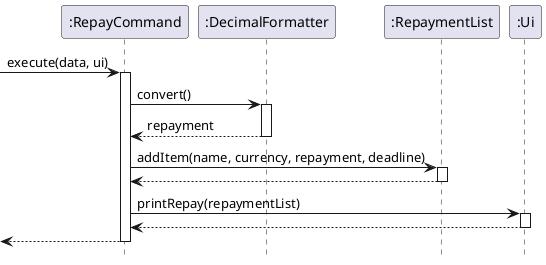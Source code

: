 @startuml
hide footbox
->":RepayCommand":execute(data, ui)
activate ":RepayCommand"
":RepayCommand"->":DecimalFormatter":convert()
activate ":DecimalFormatter"
":DecimalFormatter"-->":RepayCommand":repayment
deactivate ":DecimalFormatter"
":RepayCommand"->":RepaymentList":addItem(name, currency, repayment, deadline)
activate ":RepaymentList"
":RepaymentList"-->":RepayCommand":
deactivate ":RepaymentList"
":RepayCommand"->":Ui":printRepay(repaymentList)
activate ":Ui"
":Ui"-->":RepayCommand":
deactivate ":Ui"
<--":RepayCommand"
deactivate ":RepayCommand"
@enduml